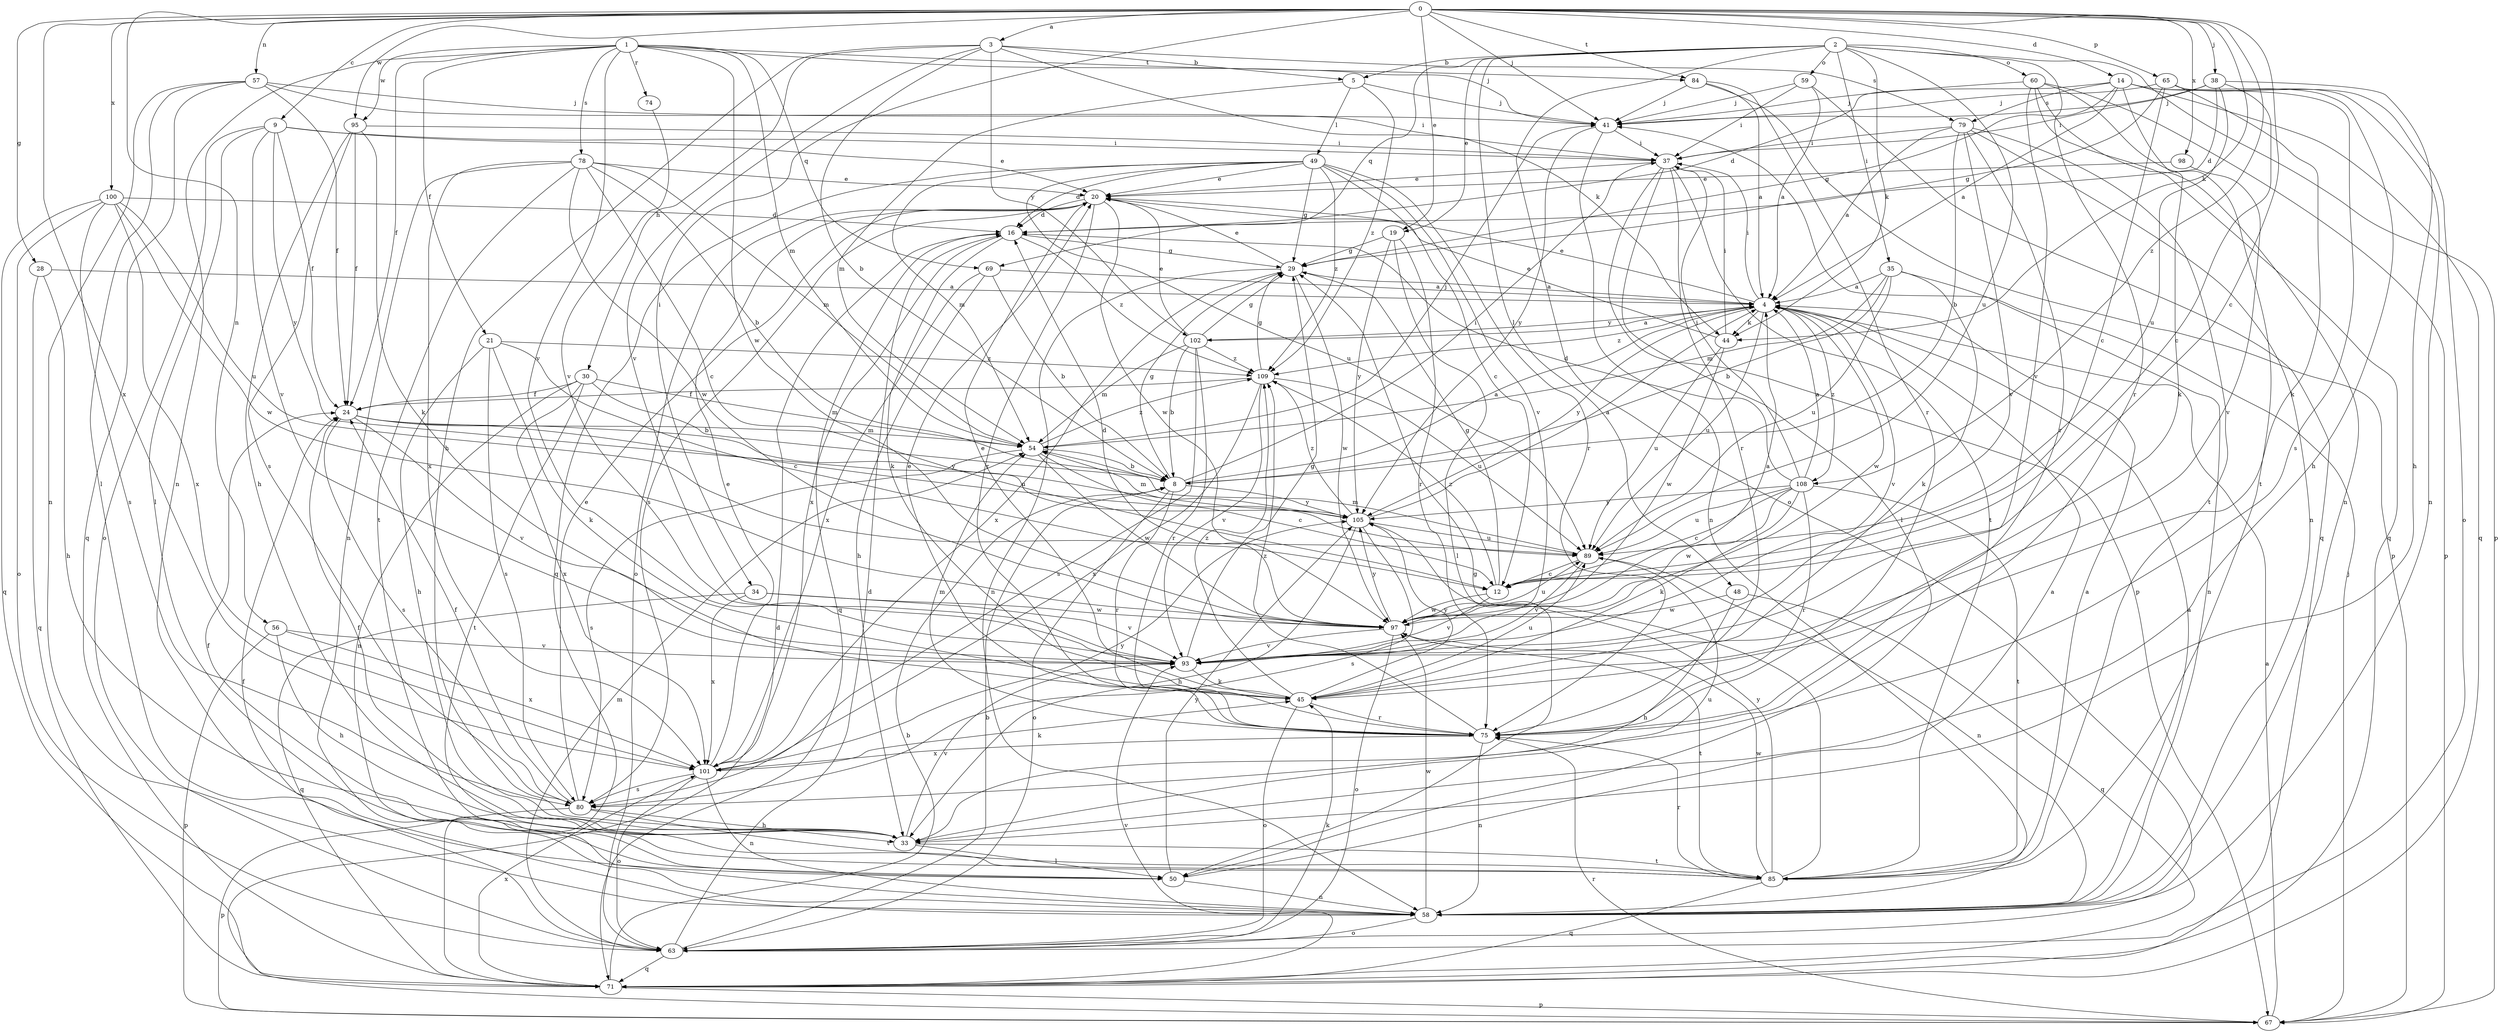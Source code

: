 strict digraph  {
0;
1;
2;
3;
4;
5;
8;
9;
12;
14;
16;
19;
20;
21;
24;
28;
29;
30;
33;
34;
35;
37;
38;
41;
44;
45;
48;
49;
50;
54;
56;
57;
58;
59;
60;
63;
65;
67;
69;
71;
74;
75;
78;
79;
80;
84;
85;
89;
93;
95;
97;
98;
100;
101;
102;
105;
108;
109;
0 -> 3  [label=a];
0 -> 9  [label=c];
0 -> 12  [label=c];
0 -> 14  [label=d];
0 -> 19  [label=e];
0 -> 28  [label=g];
0 -> 34  [label=i];
0 -> 38  [label=j];
0 -> 41  [label=j];
0 -> 44  [label=k];
0 -> 56  [label=n];
0 -> 57  [label=n];
0 -> 65  [label=p];
0 -> 84  [label=t];
0 -> 95  [label=w];
0 -> 98  [label=x];
0 -> 100  [label=x];
0 -> 101  [label=x];
0 -> 108  [label=z];
1 -> 21  [label=f];
1 -> 24  [label=f];
1 -> 41  [label=j];
1 -> 54  [label=m];
1 -> 58  [label=n];
1 -> 69  [label=q];
1 -> 74  [label=r];
1 -> 78  [label=s];
1 -> 84  [label=t];
1 -> 93  [label=v];
1 -> 95  [label=w];
1 -> 97  [label=w];
2 -> 5  [label=b];
2 -> 19  [label=e];
2 -> 35  [label=i];
2 -> 44  [label=k];
2 -> 48  [label=l];
2 -> 59  [label=o];
2 -> 60  [label=o];
2 -> 63  [label=o];
2 -> 67  [label=p];
2 -> 69  [label=q];
2 -> 75  [label=r];
2 -> 89  [label=u];
3 -> 5  [label=b];
3 -> 8  [label=b];
3 -> 30  [label=h];
3 -> 33  [label=h];
3 -> 44  [label=k];
3 -> 79  [label=s];
3 -> 93  [label=v];
3 -> 102  [label=y];
4 -> 20  [label=e];
4 -> 37  [label=i];
4 -> 44  [label=k];
4 -> 89  [label=u];
4 -> 93  [label=v];
4 -> 97  [label=w];
4 -> 102  [label=y];
4 -> 105  [label=y];
4 -> 108  [label=z];
4 -> 109  [label=z];
5 -> 41  [label=j];
5 -> 49  [label=l];
5 -> 54  [label=m];
5 -> 109  [label=z];
8 -> 4  [label=a];
8 -> 29  [label=g];
8 -> 37  [label=i];
8 -> 63  [label=o];
8 -> 75  [label=r];
8 -> 105  [label=y];
9 -> 20  [label=e];
9 -> 24  [label=f];
9 -> 37  [label=i];
9 -> 50  [label=l];
9 -> 63  [label=o];
9 -> 93  [label=v];
9 -> 105  [label=y];
12 -> 29  [label=g];
12 -> 93  [label=v];
12 -> 97  [label=w];
12 -> 109  [label=z];
14 -> 4  [label=a];
14 -> 16  [label=d];
14 -> 29  [label=g];
14 -> 33  [label=h];
14 -> 45  [label=k];
14 -> 71  [label=q];
14 -> 79  [label=s];
14 -> 80  [label=s];
16 -> 29  [label=g];
16 -> 45  [label=k];
16 -> 71  [label=q];
16 -> 101  [label=x];
16 -> 109  [label=z];
19 -> 29  [label=g];
19 -> 50  [label=l];
19 -> 75  [label=r];
19 -> 105  [label=y];
20 -> 16  [label=d];
20 -> 63  [label=o];
20 -> 75  [label=r];
20 -> 80  [label=s];
20 -> 97  [label=w];
21 -> 12  [label=c];
21 -> 33  [label=h];
21 -> 45  [label=k];
21 -> 80  [label=s];
21 -> 109  [label=z];
24 -> 54  [label=m];
24 -> 80  [label=s];
24 -> 89  [label=u];
24 -> 93  [label=v];
24 -> 105  [label=y];
28 -> 4  [label=a];
28 -> 33  [label=h];
28 -> 71  [label=q];
29 -> 4  [label=a];
29 -> 20  [label=e];
29 -> 58  [label=n];
29 -> 97  [label=w];
29 -> 101  [label=x];
30 -> 8  [label=b];
30 -> 24  [label=f];
30 -> 54  [label=m];
30 -> 58  [label=n];
30 -> 85  [label=t];
30 -> 101  [label=x];
33 -> 24  [label=f];
33 -> 50  [label=l];
33 -> 85  [label=t];
33 -> 89  [label=u];
33 -> 93  [label=v];
34 -> 71  [label=q];
34 -> 93  [label=v];
34 -> 97  [label=w];
34 -> 101  [label=x];
35 -> 4  [label=a];
35 -> 8  [label=b];
35 -> 45  [label=k];
35 -> 54  [label=m];
35 -> 58  [label=n];
35 -> 89  [label=u];
37 -> 20  [label=e];
37 -> 50  [label=l];
37 -> 67  [label=p];
37 -> 75  [label=r];
37 -> 85  [label=t];
38 -> 12  [label=c];
38 -> 16  [label=d];
38 -> 33  [label=h];
38 -> 37  [label=i];
38 -> 41  [label=j];
38 -> 89  [label=u];
41 -> 37  [label=i];
41 -> 58  [label=n];
41 -> 105  [label=y];
44 -> 20  [label=e];
44 -> 37  [label=i];
44 -> 89  [label=u];
44 -> 97  [label=w];
45 -> 20  [label=e];
45 -> 63  [label=o];
45 -> 75  [label=r];
45 -> 89  [label=u];
45 -> 105  [label=y];
45 -> 109  [label=z];
48 -> 33  [label=h];
48 -> 71  [label=q];
48 -> 97  [label=w];
49 -> 12  [label=c];
49 -> 16  [label=d];
49 -> 20  [label=e];
49 -> 29  [label=g];
49 -> 54  [label=m];
49 -> 71  [label=q];
49 -> 75  [label=r];
49 -> 89  [label=u];
49 -> 93  [label=v];
49 -> 109  [label=z];
50 -> 4  [label=a];
50 -> 24  [label=f];
50 -> 58  [label=n];
50 -> 105  [label=y];
54 -> 8  [label=b];
54 -> 12  [label=c];
54 -> 41  [label=j];
54 -> 80  [label=s];
54 -> 97  [label=w];
54 -> 109  [label=z];
56 -> 33  [label=h];
56 -> 67  [label=p];
56 -> 93  [label=v];
56 -> 101  [label=x];
57 -> 24  [label=f];
57 -> 37  [label=i];
57 -> 41  [label=j];
57 -> 50  [label=l];
57 -> 58  [label=n];
57 -> 71  [label=q];
58 -> 4  [label=a];
58 -> 63  [label=o];
58 -> 97  [label=w];
59 -> 4  [label=a];
59 -> 37  [label=i];
59 -> 41  [label=j];
59 -> 71  [label=q];
60 -> 41  [label=j];
60 -> 58  [label=n];
60 -> 67  [label=p];
60 -> 71  [label=q];
60 -> 85  [label=t];
60 -> 93  [label=v];
63 -> 8  [label=b];
63 -> 16  [label=d];
63 -> 24  [label=f];
63 -> 45  [label=k];
63 -> 54  [label=m];
63 -> 71  [label=q];
65 -> 12  [label=c];
65 -> 29  [label=g];
65 -> 41  [label=j];
65 -> 45  [label=k];
65 -> 58  [label=n];
65 -> 63  [label=o];
67 -> 4  [label=a];
67 -> 16  [label=d];
67 -> 41  [label=j];
67 -> 75  [label=r];
69 -> 4  [label=a];
69 -> 8  [label=b];
69 -> 33  [label=h];
69 -> 101  [label=x];
71 -> 8  [label=b];
71 -> 67  [label=p];
71 -> 93  [label=v];
71 -> 101  [label=x];
74 -> 93  [label=v];
75 -> 20  [label=e];
75 -> 54  [label=m];
75 -> 58  [label=n];
75 -> 101  [label=x];
75 -> 109  [label=z];
78 -> 8  [label=b];
78 -> 12  [label=c];
78 -> 20  [label=e];
78 -> 54  [label=m];
78 -> 58  [label=n];
78 -> 85  [label=t];
78 -> 97  [label=w];
78 -> 101  [label=x];
79 -> 4  [label=a];
79 -> 8  [label=b];
79 -> 37  [label=i];
79 -> 58  [label=n];
79 -> 75  [label=r];
79 -> 85  [label=t];
79 -> 93  [label=v];
80 -> 20  [label=e];
80 -> 24  [label=f];
80 -> 33  [label=h];
80 -> 67  [label=p];
80 -> 85  [label=t];
84 -> 4  [label=a];
84 -> 41  [label=j];
84 -> 67  [label=p];
84 -> 75  [label=r];
85 -> 4  [label=a];
85 -> 29  [label=g];
85 -> 71  [label=q];
85 -> 75  [label=r];
85 -> 97  [label=w];
85 -> 105  [label=y];
89 -> 12  [label=c];
89 -> 54  [label=m];
89 -> 58  [label=n];
89 -> 93  [label=v];
93 -> 29  [label=g];
93 -> 45  [label=k];
95 -> 24  [label=f];
95 -> 33  [label=h];
95 -> 37  [label=i];
95 -> 45  [label=k];
95 -> 80  [label=s];
97 -> 4  [label=a];
97 -> 16  [label=d];
97 -> 63  [label=o];
97 -> 85  [label=t];
97 -> 89  [label=u];
97 -> 93  [label=v];
97 -> 105  [label=y];
98 -> 20  [label=e];
98 -> 93  [label=v];
100 -> 16  [label=d];
100 -> 63  [label=o];
100 -> 71  [label=q];
100 -> 80  [label=s];
100 -> 89  [label=u];
100 -> 97  [label=w];
100 -> 101  [label=x];
101 -> 20  [label=e];
101 -> 45  [label=k];
101 -> 58  [label=n];
101 -> 63  [label=o];
101 -> 80  [label=s];
101 -> 105  [label=y];
102 -> 4  [label=a];
102 -> 8  [label=b];
102 -> 20  [label=e];
102 -> 29  [label=g];
102 -> 54  [label=m];
102 -> 75  [label=r];
102 -> 80  [label=s];
102 -> 109  [label=z];
105 -> 4  [label=a];
105 -> 33  [label=h];
105 -> 54  [label=m];
105 -> 80  [label=s];
105 -> 89  [label=u];
105 -> 109  [label=z];
108 -> 4  [label=a];
108 -> 12  [label=c];
108 -> 16  [label=d];
108 -> 37  [label=i];
108 -> 45  [label=k];
108 -> 75  [label=r];
108 -> 85  [label=t];
108 -> 89  [label=u];
108 -> 97  [label=w];
108 -> 105  [label=y];
109 -> 24  [label=f];
109 -> 29  [label=g];
109 -> 89  [label=u];
109 -> 93  [label=v];
109 -> 101  [label=x];
}
